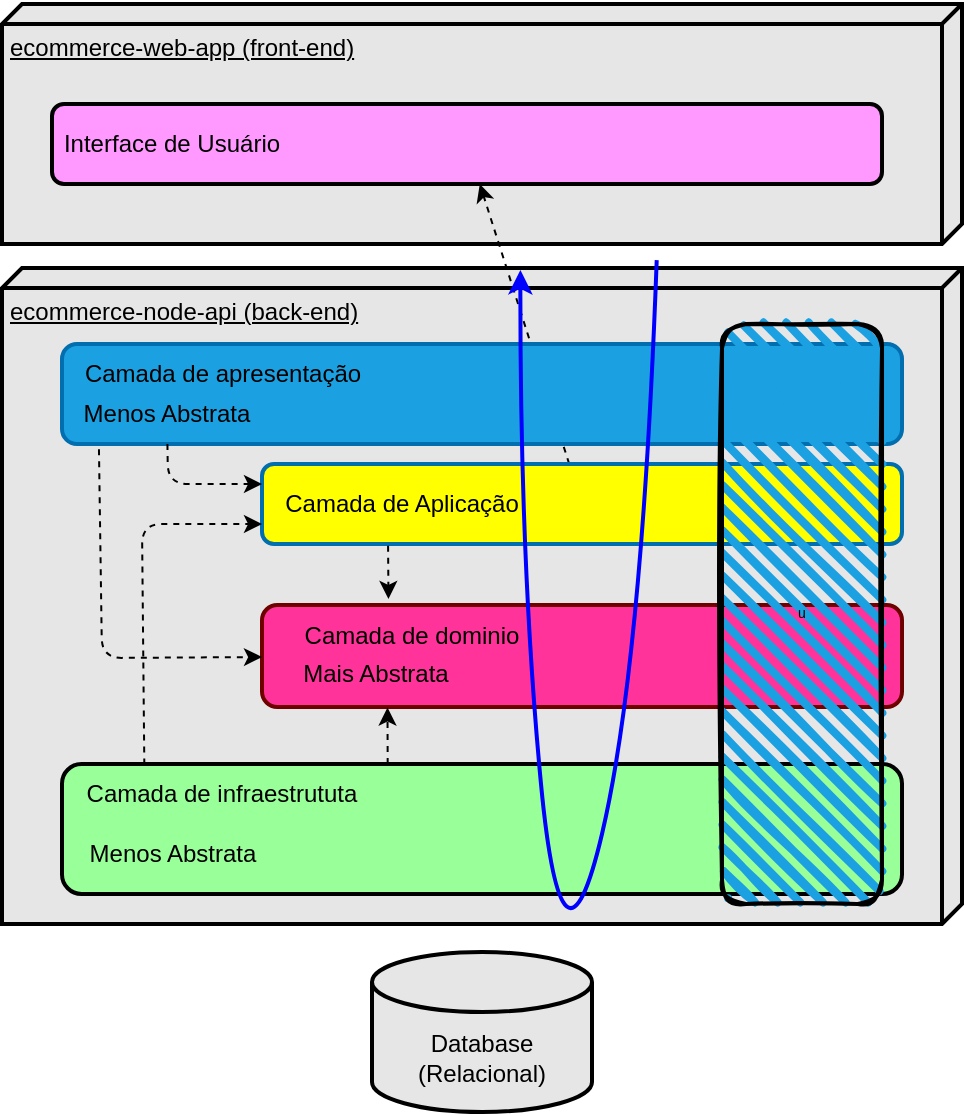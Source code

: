 <mxfile>
    <diagram id="aSWss9fgncpxhGeWPriy" name="Arquitetura em Camadas">
        <mxGraphModel dx="867" dy="619" grid="1" gridSize="10" guides="1" tooltips="1" connect="1" arrows="1" fold="1" page="1" pageScale="1" pageWidth="850" pageHeight="1100" math="0" shadow="0">
            <root>
                <mxCell id="0"/>
                <mxCell id="1" parent="0"/>
                <mxCell id="2" value="&lt;font color=&quot;#000000&quot;&gt;ecommerce-node-api (back-end)&lt;/font&gt;" style="verticalAlign=top;align=left;spacingTop=8;spacingLeft=2;spacingRight=12;shape=cube;size=10;direction=south;fontStyle=4;html=1;strokeWidth=2;fillColor=#E6E6E6;" parent="1" vertex="1">
                    <mxGeometry x="190" y="212" width="480" height="328" as="geometry"/>
                </mxCell>
                <mxCell id="4" value="&lt;font color=&quot;#000000&quot;&gt;ecommerce-web-app (front-end)&lt;/font&gt;" style="verticalAlign=top;align=left;spacingTop=8;spacingLeft=2;spacingRight=12;shape=cube;size=10;direction=south;fontStyle=4;html=1;strokeWidth=2;fillColor=#E6E6E6;" parent="1" vertex="1">
                    <mxGeometry x="190" y="80" width="480" height="120" as="geometry"/>
                </mxCell>
                <mxCell id="5" value="&lt;font color=&quot;#000000&quot;&gt;Database (Relacional)&lt;/font&gt;" style="shape=cylinder3;whiteSpace=wrap;html=1;boundedLbl=1;backgroundOutline=1;size=15;strokeWidth=2;fillColor=#E6E6E6;" parent="1" vertex="1">
                    <mxGeometry x="375" y="554" width="110" height="80" as="geometry"/>
                </mxCell>
                <mxCell id="6" value="&lt;div style=&quot;&quot;&gt;&lt;br&gt;&lt;/div&gt;" style="rounded=1;whiteSpace=wrap;html=1;strokeWidth=2;align=center;fillColor=#FF3399;fontColor=#ffffff;strokeColor=#6F0000;points=[[0,0,0,0,0],[0,0.25,0,0,0],[0,0.51,0,0,0],[0,0.75,0,0,0],[0,1,0,0,0],[0.1,0,0,0,0],[0.25,1,0,0,0],[0.5,0,0,0,0],[0.5,1,0,0,0],[0.75,0,0,0,0],[0.75,1,0,0,0],[1,0,0,0,0],[1,0.25,0,0,0],[1,0.51,0,0,0],[1,0.75,0,0,0],[1,1,0,0,0]];" parent="1" vertex="1">
                    <mxGeometry x="320" y="380.5" width="320" height="51" as="geometry"/>
                </mxCell>
                <mxCell id="7" value="&lt;font color=&quot;#000000&quot;&gt;Camada de dominio&lt;/font&gt;" style="text;html=1;strokeColor=none;fillColor=none;align=center;verticalAlign=middle;whiteSpace=wrap;rounded=0;strokeWidth=2;" parent="1" vertex="1">
                    <mxGeometry x="335" y="380.5" width="120" height="30" as="geometry"/>
                </mxCell>
                <mxCell id="21" value="" style="edgeStyle=none;html=1;dashed=1;fontColor=#000000;" parent="1" source="8" target="13" edge="1">
                    <mxGeometry relative="1" as="geometry"/>
                </mxCell>
                <mxCell id="8" value="&lt;div style=&quot;&quot;&gt;&lt;br&gt;&lt;/div&gt;" style="rounded=1;whiteSpace=wrap;html=1;strokeWidth=2;align=center;fillColor=#FFFF00;fontColor=#ffffff;strokeColor=#006EAF;points=[[0,0,0,0,0],[0,0.25,0,0,0],[0,0.5,0,0,0],[0,0.75,0,0,0],[0,1,0,0,0],[0.09,1,0,0,0],[0.25,0,0,0,0],[0.5,0,0,0,0],[0.5,1,0,0,0],[0.75,0,0,0,0],[0.75,1,0,0,0],[1,0,0,0,0],[1,0.25,0,0,0],[1,0.5,0,0,0],[1,0.75,0,0,0],[1,1,0,0,0]];" parent="1" vertex="1">
                    <mxGeometry x="320" y="310" width="320" height="40" as="geometry"/>
                </mxCell>
                <mxCell id="41" style="edgeStyle=none;rounded=1;html=1;entryX=0.402;entryY=-0.1;entryDx=0;entryDy=0;dashed=1;strokeColor=#000000;fontColor=#000000;exitX=0.197;exitY=1.021;exitDx=0;exitDy=0;exitPerimeter=0;entryPerimeter=0;" parent="1" source="8" target="7" edge="1">
                    <mxGeometry relative="1" as="geometry"/>
                </mxCell>
                <mxCell id="9" value="&lt;font color=&quot;#000000&quot;&gt;Camada de Aplicação&lt;/font&gt;" style="text;html=1;strokeColor=none;fillColor=none;align=center;verticalAlign=middle;whiteSpace=wrap;rounded=0;strokeWidth=2;" parent="1" vertex="1">
                    <mxGeometry x="325" y="315" width="130" height="30" as="geometry"/>
                </mxCell>
                <mxCell id="42" style="edgeStyle=none;rounded=1;html=1;entryX=0;entryY=0.75;entryDx=0;entryDy=0;entryPerimeter=0;dashed=1;strokeColor=#000000;fontColor=#000000;exitX=0.098;exitY=0.004;exitDx=0;exitDy=0;exitPerimeter=0;" parent="1" source="10" target="8" edge="1">
                    <mxGeometry relative="1" as="geometry">
                        <Array as="points">
                            <mxPoint x="260" y="340"/>
                        </Array>
                    </mxGeometry>
                </mxCell>
                <mxCell id="43" style="edgeStyle=none;rounded=1;html=1;entryX=0.623;entryY=1.059;entryDx=0;entryDy=0;entryPerimeter=0;dashed=1;strokeColor=#000000;fontColor=#000000;exitX=0.402;exitY=0;exitDx=0;exitDy=0;exitPerimeter=0;" parent="1" edge="1">
                    <mxGeometry relative="1" as="geometry">
                        <mxPoint x="382.84" y="460" as="sourcePoint"/>
                        <mxPoint x="382.743" y="431.77" as="targetPoint"/>
                    </mxGeometry>
                </mxCell>
                <mxCell id="10" value="&lt;div style=&quot;&quot;&gt;&lt;br&gt;&lt;/div&gt;" style="rounded=1;whiteSpace=wrap;html=1;strokeWidth=2;align=center;fillColor=#99FF99;points=[[0,0,0,0,0],[0,0.25,0,0,0],[0,0.51,0,0,0],[0,0.75,0,0,0],[0,1,0,0,0],[0.08,0,0,0,-5],[0.16,0,0,0,-5],[0.25,1,0,0,0],[0.47,0,0,0,0],[0.5,1,0,0,0],[0.75,1,0,0,0],[1,0,0,0,0],[1,0.25,0,0,0],[1,0.51,0,0,0],[1,0.75,0,0,0],[1,1,0,0,0]];strokeColor=#000000;" parent="1" vertex="1">
                    <mxGeometry x="220" y="460" width="420" height="65" as="geometry"/>
                </mxCell>
                <mxCell id="12" value="&lt;font color=&quot;#000000&quot;&gt;Camada de infraestrututa&lt;/font&gt;" style="text;html=1;strokeColor=none;fillColor=none;align=center;verticalAlign=middle;whiteSpace=wrap;rounded=0;strokeWidth=2;" parent="1" vertex="1">
                    <mxGeometry x="225" y="460" width="150" height="30" as="geometry"/>
                </mxCell>
                <mxCell id="13" value="&lt;div style=&quot;&quot;&gt;&lt;br&gt;&lt;/div&gt;" style="rounded=1;whiteSpace=wrap;html=1;strokeWidth=2;align=center;fillColor=#FF99FF;" parent="1" vertex="1">
                    <mxGeometry x="215" y="130" width="415" height="40" as="geometry"/>
                </mxCell>
                <mxCell id="14" value="Interface de Usuário" style="text;html=1;strokeColor=none;fillColor=none;align=center;verticalAlign=middle;whiteSpace=wrap;rounded=0;labelBackgroundColor=#;strokeWidth=2;fontColor=#000000;" parent="1" vertex="1">
                    <mxGeometry x="190" y="135" width="170" height="30" as="geometry"/>
                </mxCell>
                <mxCell id="32" value="Mais Abstrata" style="text;html=1;strokeColor=none;fillColor=none;align=center;verticalAlign=middle;whiteSpace=wrap;rounded=0;fontColor=#000000;" parent="1" vertex="1">
                    <mxGeometry x="328" y="400" width="97.5" height="30" as="geometry"/>
                </mxCell>
                <mxCell id="34" value="&lt;div style=&quot;&quot;&gt;&lt;br&gt;&lt;/div&gt;" style="rounded=1;whiteSpace=wrap;html=1;strokeWidth=2;align=center;fillColor=#1ba1e2;fontColor=#ffffff;strokeColor=#006EAF;points=[[0,0,0,0,0],[0,0.26,0,0,0],[0,0.5,0,0,0],[0,0.74,0,0,0],[0,1,0,0,0],[0.05,0.88,0,0,0],[0.11,1,0,0,0],[0.25,0,0,0,0],[0.5,0,0,0,0],[0.75,0,0,0,0],[0.75,1,0,0,0],[1,0,0,0,0],[1,0.26,0,0,0],[1,0.5,0,0,0],[1,0.76,0,0,0],[1,1,0,0,0]];" parent="1" vertex="1">
                    <mxGeometry x="220" y="250" width="420" height="50" as="geometry"/>
                </mxCell>
                <mxCell id="40" style="edgeStyle=none;rounded=1;html=1;exitX=0.044;exitY=1.052;exitDx=0;exitDy=0;entryX=0;entryY=0.51;entryDx=0;entryDy=0;dashed=1;strokeColor=#000000;fontColor=#000000;exitPerimeter=0;entryPerimeter=0;" parent="1" source="34" target="6" edge="1">
                    <mxGeometry relative="1" as="geometry">
                        <Array as="points">
                            <mxPoint x="240" y="407"/>
                        </Array>
                    </mxGeometry>
                </mxCell>
                <mxCell id="35" value="Camada de apresentação" style="text;html=1;strokeColor=none;fillColor=none;align=center;verticalAlign=middle;whiteSpace=wrap;rounded=0;fontColor=#000000;" parent="1" vertex="1">
                    <mxGeometry x="202.5" y="250" width="195" height="30" as="geometry"/>
                </mxCell>
                <mxCell id="36" value="Menos Abstrata" style="text;html=1;strokeColor=none;fillColor=none;align=center;verticalAlign=middle;whiteSpace=wrap;rounded=0;fontColor=#000000;" parent="1" vertex="1">
                    <mxGeometry x="212.5" y="490" width="125" height="30" as="geometry"/>
                </mxCell>
                <mxCell id="38" style="edgeStyle=none;html=1;entryX=0;entryY=0.25;entryDx=0;entryDy=0;fontColor=#000000;rounded=1;dashed=1;strokeColor=#000000;entryPerimeter=0;" parent="1" source="37" target="8" edge="1">
                    <mxGeometry relative="1" as="geometry">
                        <Array as="points">
                            <mxPoint x="273" y="320"/>
                        </Array>
                    </mxGeometry>
                </mxCell>
                <mxCell id="37" value="Menos Abstrata" style="text;html=1;strokeColor=none;fillColor=none;align=center;verticalAlign=middle;whiteSpace=wrap;rounded=0;fontColor=#000000;" parent="1" vertex="1">
                    <mxGeometry x="210" y="270" width="125" height="30" as="geometry"/>
                </mxCell>
                <mxCell id="44" value="" style="curved=1;endArrow=classic;html=1;rounded=1;strokeColor=#0000FF;fontColor=#000000;exitX=-0.012;exitY=0.318;exitDx=0;exitDy=0;exitPerimeter=0;strokeWidth=2;entryX=0.003;entryY=0.46;entryDx=0;entryDy=0;entryPerimeter=0;" parent="1" source="2" target="2" edge="1">
                    <mxGeometry width="50" height="50" relative="1" as="geometry">
                        <mxPoint x="393.75" y="410" as="sourcePoint"/>
                        <mxPoint x="443.75" y="360" as="targetPoint"/>
                        <Array as="points">
                            <mxPoint x="510" y="410"/>
                            <mxPoint x="470" y="580"/>
                            <mxPoint x="449" y="360"/>
                        </Array>
                    </mxGeometry>
                </mxCell>
                <mxCell id="rETtWXidspeaWh_SScwB-46" value="u" style="rounded=1;whiteSpace=wrap;html=1;strokeWidth=2;fillWeight=4;hachureGap=8;hachureAngle=45;fillColor=#1ba1e2;sketch=1;shadow=0;strokeColor=#000000;fontSize=7;fontColor=#000000;" parent="1" vertex="1">
                    <mxGeometry x="550" y="240" width="80" height="290" as="geometry"/>
                </mxCell>
            </root>
        </mxGraphModel>
    </diagram>
    <diagram name="Arquitetura Hexagonal" id="wjivnZVUsACDeRUAyvuC">
        <mxGraphModel dx="867" dy="619" grid="1" gridSize="10" guides="1" tooltips="1" connect="1" arrows="1" fold="1" page="1" pageScale="1" pageWidth="850" pageHeight="1100" math="0" shadow="0">
            <root>
                <mxCell id="tzPjVgsUGmhRdQPGDlRc-0"/>
                <mxCell id="tzPjVgsUGmhRdQPGDlRc-1" parent="tzPjVgsUGmhRdQPGDlRc-0"/>
                <mxCell id="tzPjVgsUGmhRdQPGDlRc-2" value="&lt;font color=&quot;#000000&quot;&gt;ecommerce-node-api (back-end)&lt;/font&gt;" style="verticalAlign=top;align=left;spacingTop=8;spacingLeft=2;spacingRight=12;shape=cube;size=10;direction=south;fontStyle=4;html=1;strokeWidth=2;fillColor=#E6E6E6;" parent="tzPjVgsUGmhRdQPGDlRc-1" vertex="1">
                    <mxGeometry x="185" y="185" width="480" height="320" as="geometry"/>
                </mxCell>
                <mxCell id="tzPjVgsUGmhRdQPGDlRc-3" value="&lt;font color=&quot;#000000&quot;&gt;ecommerce-web-app (front-end)&lt;/font&gt;" style="verticalAlign=top;align=left;spacingTop=8;spacingLeft=2;spacingRight=12;shape=cube;size=10;direction=south;fontStyle=4;html=1;strokeWidth=2;fillColor=#E6E6E6;" parent="tzPjVgsUGmhRdQPGDlRc-1" vertex="1">
                    <mxGeometry x="190" y="40" width="480" height="120" as="geometry"/>
                </mxCell>
                <mxCell id="tzPjVgsUGmhRdQPGDlRc-4" value="&lt;font color=&quot;#000000&quot;&gt;Database (Relacional)&lt;/font&gt;" style="shape=cylinder3;whiteSpace=wrap;html=1;boundedLbl=1;backgroundOutline=1;size=15;strokeWidth=2;fillColor=#E6E6E6;" parent="tzPjVgsUGmhRdQPGDlRc-1" vertex="1">
                    <mxGeometry x="375" y="520" width="110" height="80" as="geometry"/>
                </mxCell>
                <mxCell id="tzPjVgsUGmhRdQPGDlRc-15" value="&lt;div style=&quot;&quot;&gt;&lt;br&gt;&lt;/div&gt;" style="rounded=1;whiteSpace=wrap;html=1;strokeWidth=2;align=center;fillColor=#FF99FF;" parent="tzPjVgsUGmhRdQPGDlRc-1" vertex="1">
                    <mxGeometry x="215" y="89" width="415" height="40" as="geometry"/>
                </mxCell>
                <mxCell id="tzPjVgsUGmhRdQPGDlRc-16" value="Interface de Usuário" style="text;html=1;strokeColor=none;fillColor=none;align=center;verticalAlign=middle;whiteSpace=wrap;rounded=0;labelBackgroundColor=#;strokeWidth=2;fontColor=#000000;" parent="tzPjVgsUGmhRdQPGDlRc-1" vertex="1">
                    <mxGeometry x="190" y="94" width="170" height="30" as="geometry"/>
                </mxCell>
                <mxCell id="usXvEcNRvfOSVGBU--6a-12" style="edgeStyle=none;html=1;exitX=0.5;exitY=1;exitDx=0;exitDy=0;entryX=0.5;entryY=1;entryDx=0;entryDy=0;dashed=1;strokeColor=#000000;fontSize=7;fontColor=#000000;" parent="tzPjVgsUGmhRdQPGDlRc-1" source="vYS4999cGOgpFXuxNJbP-7" target="vYS4999cGOgpFXuxNJbP-4" edge="1">
                    <mxGeometry relative="1" as="geometry"/>
                </mxCell>
                <mxCell id="vYS4999cGOgpFXuxNJbP-7" value="" style="shape=hexagon;perimeter=hexagonPerimeter2;whiteSpace=wrap;html=1;fixedSize=1;shadow=0;gradientColor=#99FF99;fillColor=#66B2FF;" parent="tzPjVgsUGmhRdQPGDlRc-1" vertex="1">
                    <mxGeometry x="320" y="260" width="200" height="170" as="geometry"/>
                </mxCell>
                <mxCell id="usXvEcNRvfOSVGBU--6a-13" style="edgeStyle=none;html=1;exitX=0.5;exitY=1;exitDx=0;exitDy=0;dashed=1;strokeColor=#000000;fontSize=7;fontColor=#000000;" parent="tzPjVgsUGmhRdQPGDlRc-1" edge="1">
                    <mxGeometry relative="1" as="geometry">
                        <mxPoint x="429" y="430" as="sourcePoint"/>
                        <mxPoint x="430" y="410" as="targetPoint"/>
                    </mxGeometry>
                </mxCell>
                <mxCell id="usXvEcNRvfOSVGBU--6a-15" style="edgeStyle=none;html=1;exitX=0.5;exitY=1;exitDx=0;exitDy=0;entryX=0.5;entryY=1;entryDx=0;entryDy=0;dashed=1;strokeColor=#000000;fontSize=7;fontColor=#000000;" parent="tzPjVgsUGmhRdQPGDlRc-1" edge="1">
                    <mxGeometry relative="1" as="geometry">
                        <mxPoint x="430" y="410" as="sourcePoint"/>
                        <mxPoint x="429" y="391.0" as="targetPoint"/>
                    </mxGeometry>
                </mxCell>
                <mxCell id="vYS4999cGOgpFXuxNJbP-4" value="" style="shape=hexagon;perimeter=hexagonPerimeter2;whiteSpace=wrap;html=1;fixedSize=1;fillColor=#e3c800;fontColor=#000000;strokeColor=#B09500;" parent="tzPjVgsUGmhRdQPGDlRc-1" vertex="1">
                    <mxGeometry x="331" y="290" width="180" height="120" as="geometry"/>
                </mxCell>
                <mxCell id="vYS4999cGOgpFXuxNJbP-2" value="" style="shape=hexagon;perimeter=hexagonPerimeter2;whiteSpace=wrap;html=1;fixedSize=1;fillColor=#d80073;fontColor=#ffffff;strokeColor=#A50040;" parent="tzPjVgsUGmhRdQPGDlRc-1" vertex="1">
                    <mxGeometry x="360" y="310" width="120" height="81" as="geometry"/>
                </mxCell>
                <mxCell id="tzPjVgsUGmhRdQPGDlRc-24" value="" style="curved=1;endArrow=classic;html=1;rounded=1;strokeColor=#0000FF;fontColor=#000000;strokeWidth=2;" parent="tzPjVgsUGmhRdQPGDlRc-1" edge="1">
                    <mxGeometry width="50" height="50" relative="1" as="geometry">
                        <mxPoint x="510" y="230" as="sourcePoint"/>
                        <mxPoint x="450" y="230" as="targetPoint"/>
                        <Array as="points">
                            <mxPoint x="508" y="400.42"/>
                            <mxPoint x="470" y="510"/>
                            <mxPoint x="447" y="350.42"/>
                        </Array>
                    </mxGeometry>
                </mxCell>
                <mxCell id="vYS4999cGOgpFXuxNJbP-3" value="&lt;b&gt;&lt;font style=&quot;font-size: 7px;&quot;&gt;Camada de domínio&lt;/font&gt;&lt;/b&gt;" style="text;html=1;strokeColor=none;fillColor=none;align=center;verticalAlign=middle;whiteSpace=wrap;rounded=0;" parent="tzPjVgsUGmhRdQPGDlRc-1" vertex="1">
                    <mxGeometry x="340" y="330" width="125" height="30" as="geometry"/>
                </mxCell>
                <mxCell id="vYS4999cGOgpFXuxNJbP-6" value="&lt;font size=&quot;1&quot; color=&quot;#000000&quot;&gt;&lt;b style=&quot;font-size: 7px;&quot;&gt;Camada de aplicação&lt;/b&gt;&lt;/font&gt;" style="text;html=1;strokeColor=none;fillColor=none;align=center;verticalAlign=middle;whiteSpace=wrap;rounded=0;" parent="tzPjVgsUGmhRdQPGDlRc-1" vertex="1">
                    <mxGeometry x="320" y="290" width="135" height="14" as="geometry"/>
                </mxCell>
                <mxCell id="usXvEcNRvfOSVGBU--6a-2" style="edgeStyle=none;html=1;fontColor=#000000;exitX=0.483;exitY=0.007;exitDx=0;exitDy=0;exitPerimeter=0;strokeColor=#000000;dashed=1;" parent="tzPjVgsUGmhRdQPGDlRc-1" edge="1">
                    <mxGeometry relative="1" as="geometry">
                        <mxPoint x="429.43" y="261.19" as="sourcePoint"/>
                        <mxPoint x="429" y="290" as="targetPoint"/>
                    </mxGeometry>
                </mxCell>
                <mxCell id="usXvEcNRvfOSVGBU--6a-3" style="edgeStyle=none;html=1;exitX=0.75;exitY=1;exitDx=0;exitDy=0;fontSize=6;fontColor=#000000;dashed=1;strokeColor=#000000;" parent="tzPjVgsUGmhRdQPGDlRc-1" edge="1">
                    <mxGeometry relative="1" as="geometry">
                        <mxPoint x="429.5" y="284" as="sourcePoint"/>
                        <mxPoint x="428.523" y="310" as="targetPoint"/>
                    </mxGeometry>
                </mxCell>
                <mxCell id="vYS4999cGOgpFXuxNJbP-8" value="&lt;font style=&quot;font-size: 7px;&quot; color=&quot;#000000&quot;&gt;Camada de apresentação&lt;/font&gt;" style="text;html=1;strokeColor=none;fillColor=none;align=center;verticalAlign=middle;whiteSpace=wrap;rounded=0;shadow=0;fontColor=#FF0000;" parent="tzPjVgsUGmhRdQPGDlRc-1" vertex="1">
                    <mxGeometry x="320" y="260" width="120" height="30" as="geometry"/>
                </mxCell>
                <mxCell id="vYS4999cGOgpFXuxNJbP-9" value="&lt;font style=&quot;font-size: 7px;&quot;&gt;Camada de Infraestrutura&lt;/font&gt;" style="text;html=1;strokeColor=none;fillColor=none;align=center;verticalAlign=middle;whiteSpace=wrap;rounded=0;shadow=0;fontColor=#000000;" parent="tzPjVgsUGmhRdQPGDlRc-1" vertex="1">
                    <mxGeometry x="311.5" y="401" width="150" height="30" as="geometry"/>
                </mxCell>
                <mxCell id="usXvEcNRvfOSVGBU--6a-16" style="edgeStyle=none;html=1;exitX=0.5;exitY=1;exitDx=0;exitDy=0;entryX=0.5;entryY=1;entryDx=0;entryDy=0;dashed=1;strokeColor=#000000;fontSize=7;fontColor=#000000;" parent="tzPjVgsUGmhRdQPGDlRc-1" edge="1">
                    <mxGeometry relative="1" as="geometry">
                        <mxPoint x="430" y="410.0" as="sourcePoint"/>
                        <mxPoint x="429" y="391" as="targetPoint"/>
                    </mxGeometry>
                </mxCell>
            </root>
        </mxGraphModel>
    </diagram>
</mxfile>